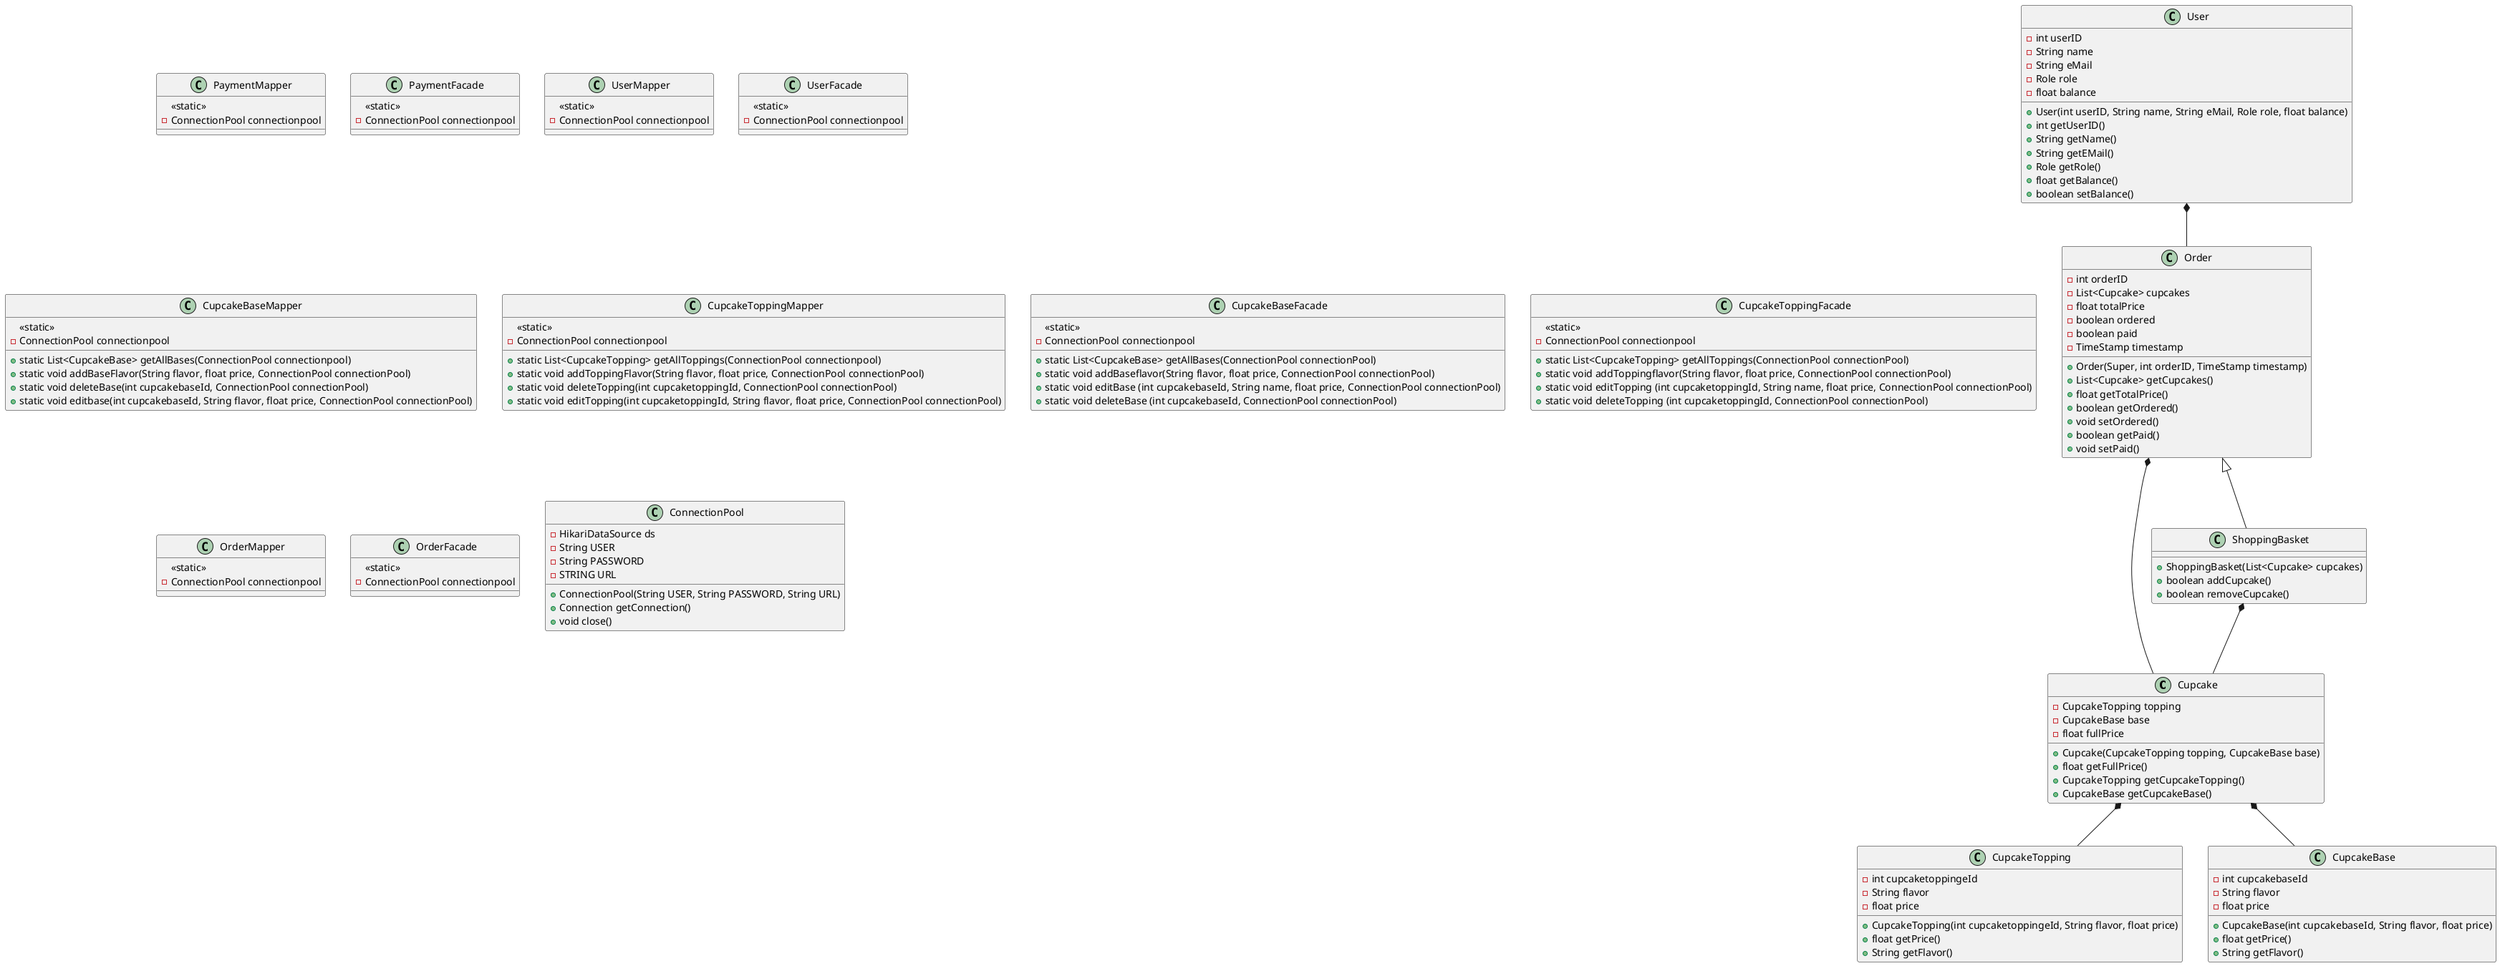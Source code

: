 @startuml
'https://plantuml.com/class-diagram

class Cupcake{
- CupcakeTopping topping
- CupcakeBase base
- float fullPrice
+ Cupcake(CupcakeTopping topping, CupcakeBase base)
+ float getFullPrice()
+ CupcakeTopping getCupcakeTopping()
+ CupcakeBase getCupcakeBase()
}

class CupcakeTopping{
- int cupcaketoppingeId
- String flavor
- float price
+ CupcakeTopping(int cupcaketoppingeId, String flavor, float price)
+ float getPrice()
+ String getFlavor()
}

class CupcakeBase{
- int cupcakebaseId
- String flavor
- float price
+ CupcakeBase(int cupcakebaseId, String flavor, float price)
+ float getPrice()
+ String getFlavor()
}

class User{
- int userID
- String name
- String eMail
- Role role
- float balance
+ User(int userID, String name, String eMail, Role role, float balance)
+ int getUserID()
+ String getName()
+ String getEMail()
+ Role getRole()
+ float getBalance()
+ boolean setBalance()
}

class ShoppingBasket{
+ ShoppingBasket(List<Cupcake> cupcakes)
+ boolean addCupcake()
+ boolean removeCupcake()
}

class Order{
- int orderID
- List<Cupcake> cupcakes
- float totalPrice
- boolean ordered
- boolean paid
- TimeStamp timestamp
+ Order(Super, int orderID, TimeStamp timestamp)
+ List<Cupcake> getCupcakes()
+ float getTotalPrice()
+ boolean getOrdered()
+ void setOrdered()
+ boolean getPaid()
+ void setPaid()
}

static class PaymentMapper{
<<static>>
- ConnectionPool connectionpool
}

static class PaymentFacade{
<<static>>
- ConnectionPool connectionpool
}

class UserMapper{
<<static>>
- ConnectionPool connectionpool
}

class UserFacade{
<<static>>
- ConnectionPool connectionpool
}

class CupcakeBaseMapper{
<<static>>
- ConnectionPool connectionpool
+ static List<CupcakeBase> getAllBases(ConnectionPool connectionpool)
+ static void addBaseFlavor(String flavor, float price, ConnectionPool connectionPool)
+ static void deleteBase(int cupcakebaseId, ConnectionPool connectionPool)
+ static void editbase(int cupcakebaseId, String flavor, float price, ConnectionPool connectionPool)
}
class CupcakeToppingMapper{
<<static>>
- ConnectionPool connectionpool
+ static List<CupcakeTopping> getAllToppings(ConnectionPool connectionpool)
+ static void addToppingFlavor(String flavor, float price, ConnectionPool connectionPool)
+ static void deleteTopping(int cupcaketoppingId, ConnectionPool connectionPool)
+ static void editTopping(int cupcaketoppingId, String flavor, float price, ConnectionPool connectionPool)
}

class CupcakeBaseFacade{
<<static>>
- ConnectionPool connectionpool
+ static List<CupcakeBase> getAllBases(ConnectionPool connectionPool)
+ static void addBaseflavor(String flavor, float price, ConnectionPool connectionPool)
+ static void editBase (int cupcakebaseId, String name, float price, ConnectionPool connectionPool)
+ static void deleteBase (int cupcakebaseId, ConnectionPool connectionPool)
}

class CupcakeToppingFacade{
<<static>>
- ConnectionPool connectionpool
+ static List<CupcakeTopping> getAllToppings(ConnectionPool connectionPool)
+ static void addToppingflavor(String flavor, float price, ConnectionPool connectionPool)
+ static void editTopping (int cupcaketoppingId, String name, float price, ConnectionPool connectionPool)
+ static void deleteTopping (int cupcaketoppingId, ConnectionPool connectionPool)
}

class OrderMapper{
<<static>>
- ConnectionPool connectionpool
}

class OrderFacade{
<<static>>
- ConnectionPool connectionpool
}

class ConnectionPool{
- HikariDataSource ds
- String USER
- String PASSWORD
- STRING URL
+ ConnectionPool(String USER, String PASSWORD, String URL)
+ Connection getConnection()
+ void close()
}

User *-- Order
Order <|-- ShoppingBasket
Order *-- Cupcake
ShoppingBasket *-- Cupcake
Cupcake *-- CupcakeTopping
Cupcake *-- CupcakeBase

@enduml